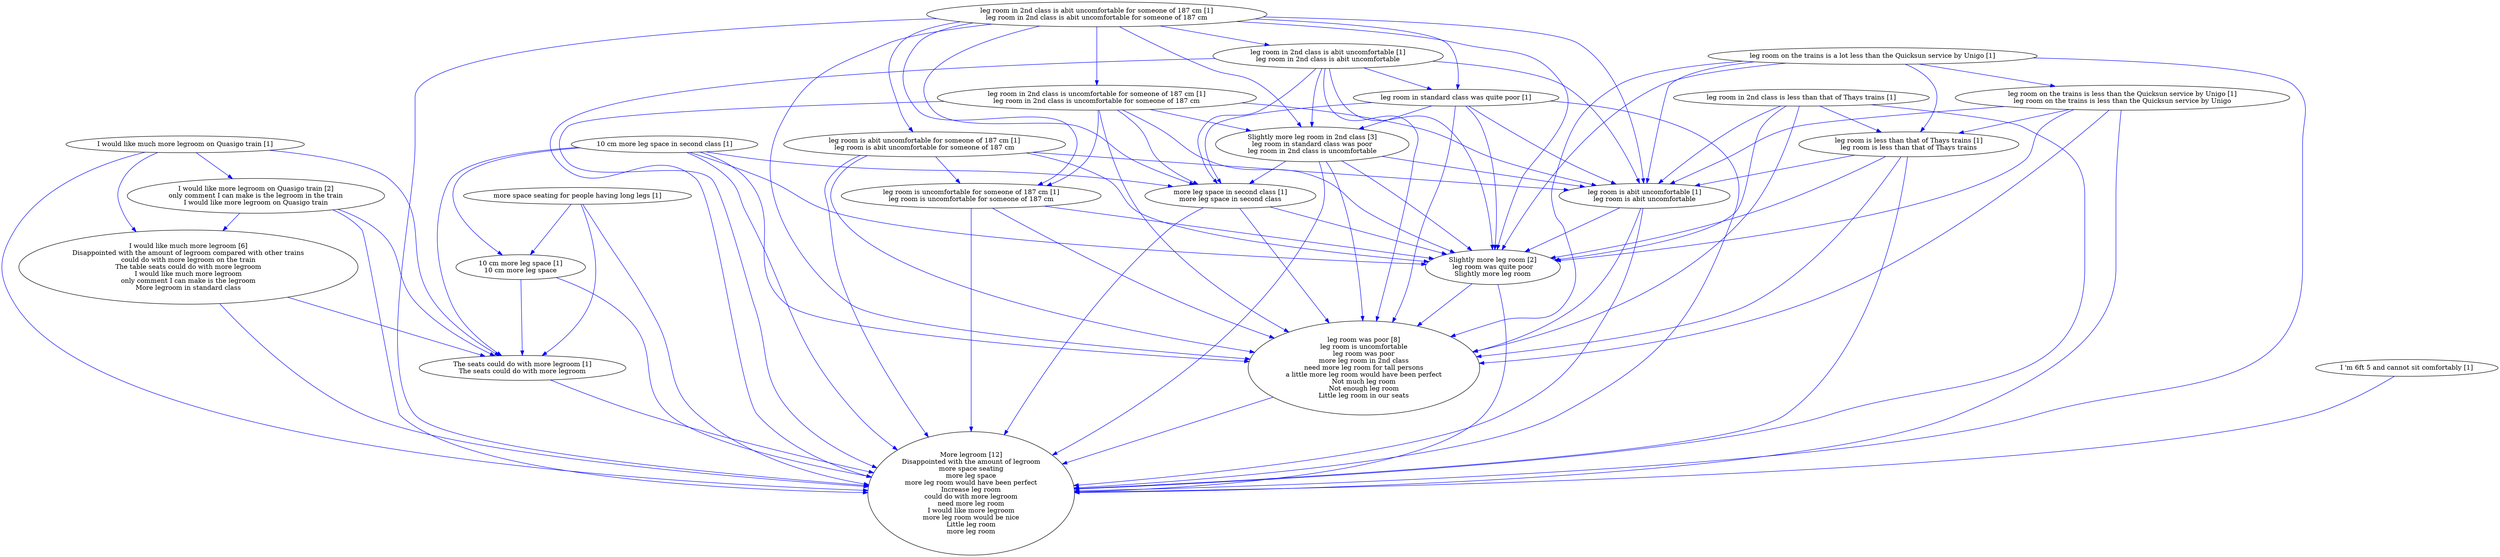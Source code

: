 digraph collapsedGraph {
"Slightly more leg room [2]\nleg room was quite poor\nSlightly more leg room""More legroom [12]\nDisappointed with the amount of legroom\nmore space seating\nmore leg space\nmore leg room would have been perfect\nIncrease leg room\ncould do with more legroom\nneed more leg room\nI would like more legroom\nmore leg room would be nice\nLittle leg room\nmore leg room""leg room was poor [8]\nleg room is uncomfortable\nleg room was poor\nmore leg room in 2nd class\nneed more leg room for tall persons\na little more leg room would have been perfect\nNot much leg room\nNot enough leg room\nLittle leg room in our seats""I would like much more legroom [6]\nDisappointed with the amount of legroom compared with other trains\ncould do with more legroom on the train\nThe table seats could do with more legroom\nI would like much more legroom\nonly comment I can make is the legroom\nMore legroom in standard class""Slightly more leg room in 2nd class [3]\nleg room in standard class was poor\nleg room in 2nd class is uncomfortable""I would like more legroom on Quasigo train [2]\nonly comment I can make is the legroom in the train\nI would like more legroom on Quasigo train""10 cm more leg space in second class [1]""more leg space in second class [1]\nmore leg space in second class""10 cm more leg space [1]\n10 cm more leg space""I 'm 6ft 5 and cannot sit comfortably [1]""I would like much more legroom on Quasigo train [1]""The seats could do with more legroom [1]\nThe seats could do with more legroom""leg room in 2nd class is abit uncomfortable for someone of 187 cm [1]\nleg room in 2nd class is abit uncomfortable for someone of 187 cm""leg room is abit uncomfortable for someone of 187 cm [1]\nleg room is abit uncomfortable for someone of 187 cm""leg room is abit uncomfortable [1]\nleg room is abit uncomfortable""leg room is uncomfortable for someone of 187 cm [1]\nleg room is uncomfortable for someone of 187 cm""leg room in 2nd class is abit uncomfortable [1]\nleg room in 2nd class is abit uncomfortable""leg room in 2nd class is uncomfortable for someone of 187 cm [1]\nleg room in 2nd class is uncomfortable for someone of 187 cm""leg room in 2nd class is less than that of Thays trains [1]""leg room is less than that of Thays trains [1]\nleg room is less than that of Thays trains""leg room in standard class was quite poor [1]""leg room on the trains is a lot less than the Quicksun service by Unigo [1]""leg room on the trains is less than the Quicksun service by Unigo [1]\nleg room on the trains is less than the Quicksun service by Unigo""more space seating for people having long legs [1]""leg room in 2nd class is abit uncomfortable [1]\nleg room in 2nd class is abit uncomfortable" -> "leg room was poor [8]\nleg room is uncomfortable\nleg room was poor\nmore leg room in 2nd class\nneed more leg room for tall persons\na little more leg room would have been perfect\nNot much leg room\nNot enough leg room\nLittle leg room in our seats" [color=blue]
"leg room in standard class was quite poor [1]" -> "Slightly more leg room [2]\nleg room was quite poor\nSlightly more leg room" [color=blue]
"Slightly more leg room in 2nd class [3]\nleg room in standard class was poor\nleg room in 2nd class is uncomfortable" -> "leg room was poor [8]\nleg room is uncomfortable\nleg room was poor\nmore leg room in 2nd class\nneed more leg room for tall persons\na little more leg room would have been perfect\nNot much leg room\nNot enough leg room\nLittle leg room in our seats" [color=blue]
"leg room in standard class was quite poor [1]" -> "leg room is abit uncomfortable [1]\nleg room is abit uncomfortable" [color=blue]
"leg room in standard class was quite poor [1]" -> "more leg space in second class [1]\nmore leg space in second class" [color=blue]
"leg room was poor [8]\nleg room is uncomfortable\nleg room was poor\nmore leg room in 2nd class\nneed more leg room for tall persons\na little more leg room would have been perfect\nNot much leg room\nNot enough leg room\nLittle leg room in our seats" -> "More legroom [12]\nDisappointed with the amount of legroom\nmore space seating\nmore leg space\nmore leg room would have been perfect\nIncrease leg room\ncould do with more legroom\nneed more leg room\nI would like more legroom\nmore leg room would be nice\nLittle leg room\nmore leg room" [color=blue]
"leg room on the trains is less than the Quicksun service by Unigo [1]\nleg room on the trains is less than the Quicksun service by Unigo" -> "leg room is abit uncomfortable [1]\nleg room is abit uncomfortable" [color=blue]
"leg room in 2nd class is abit uncomfortable for someone of 187 cm [1]\nleg room in 2nd class is abit uncomfortable for someone of 187 cm" -> "more leg space in second class [1]\nmore leg space in second class" [color=blue]
"more space seating for people having long legs [1]" -> "More legroom [12]\nDisappointed with the amount of legroom\nmore space seating\nmore leg space\nmore leg room would have been perfect\nIncrease leg room\ncould do with more legroom\nneed more leg room\nI would like more legroom\nmore leg room would be nice\nLittle leg room\nmore leg room" [color=blue]
"more leg space in second class [1]\nmore leg space in second class" -> "More legroom [12]\nDisappointed with the amount of legroom\nmore space seating\nmore leg space\nmore leg room would have been perfect\nIncrease leg room\ncould do with more legroom\nneed more leg room\nI would like more legroom\nmore leg room would be nice\nLittle leg room\nmore leg room" [color=blue]
"more leg space in second class [1]\nmore leg space in second class" -> "leg room was poor [8]\nleg room is uncomfortable\nleg room was poor\nmore leg room in 2nd class\nneed more leg room for tall persons\na little more leg room would have been perfect\nNot much leg room\nNot enough leg room\nLittle leg room in our seats" [color=blue]
"more space seating for people having long legs [1]" -> "10 cm more leg space [1]\n10 cm more leg space" [color=blue]
"10 cm more leg space in second class [1]" -> "The seats could do with more legroom [1]\nThe seats could do with more legroom" [color=blue]
"Slightly more leg room in 2nd class [3]\nleg room in standard class was poor\nleg room in 2nd class is uncomfortable" -> "More legroom [12]\nDisappointed with the amount of legroom\nmore space seating\nmore leg space\nmore leg room would have been perfect\nIncrease leg room\ncould do with more legroom\nneed more leg room\nI would like more legroom\nmore leg room would be nice\nLittle leg room\nmore leg room" [color=blue]
"leg room on the trains is a lot less than the Quicksun service by Unigo [1]" -> "leg room was poor [8]\nleg room is uncomfortable\nleg room was poor\nmore leg room in 2nd class\nneed more leg room for tall persons\na little more leg room would have been perfect\nNot much leg room\nNot enough leg room\nLittle leg room in our seats" [color=blue]
"leg room is less than that of Thays trains [1]\nleg room is less than that of Thays trains" -> "More legroom [12]\nDisappointed with the amount of legroom\nmore space seating\nmore leg space\nmore leg room would have been perfect\nIncrease leg room\ncould do with more legroom\nneed more leg room\nI would like more legroom\nmore leg room would be nice\nLittle leg room\nmore leg room" [color=blue]
"leg room is less than that of Thays trains [1]\nleg room is less than that of Thays trains" -> "leg room is abit uncomfortable [1]\nleg room is abit uncomfortable" [color=blue]
"leg room on the trains is a lot less than the Quicksun service by Unigo [1]" -> "More legroom [12]\nDisappointed with the amount of legroom\nmore space seating\nmore leg space\nmore leg room would have been perfect\nIncrease leg room\ncould do with more legroom\nneed more leg room\nI would like more legroom\nmore leg room would be nice\nLittle leg room\nmore leg room" [color=blue]
"10 cm more leg space [1]\n10 cm more leg space" -> "More legroom [12]\nDisappointed with the amount of legroom\nmore space seating\nmore leg space\nmore leg room would have been perfect\nIncrease leg room\ncould do with more legroom\nneed more leg room\nI would like more legroom\nmore leg room would be nice\nLittle leg room\nmore leg room" [color=blue]
"leg room on the trains is a lot less than the Quicksun service by Unigo [1]" -> "leg room is less than that of Thays trains [1]\nleg room is less than that of Thays trains" [color=blue]
"leg room on the trains is a lot less than the Quicksun service by Unigo [1]" -> "Slightly more leg room [2]\nleg room was quite poor\nSlightly more leg room" [color=blue]
"leg room in 2nd class is abit uncomfortable [1]\nleg room in 2nd class is abit uncomfortable" -> "more leg space in second class [1]\nmore leg space in second class" [color=blue]
"I would like much more legroom [6]\nDisappointed with the amount of legroom compared with other trains\ncould do with more legroom on the train\nThe table seats could do with more legroom\nI would like much more legroom\nonly comment I can make is the legroom\nMore legroom in standard class" -> "The seats could do with more legroom [1]\nThe seats could do with more legroom" [color=blue]
"leg room is uncomfortable for someone of 187 cm [1]\nleg room is uncomfortable for someone of 187 cm" -> "Slightly more leg room [2]\nleg room was quite poor\nSlightly more leg room" [color=blue]
"leg room in 2nd class is uncomfortable for someone of 187 cm [1]\nleg room in 2nd class is uncomfortable for someone of 187 cm" -> "leg room was poor [8]\nleg room is uncomfortable\nleg room was poor\nmore leg room in 2nd class\nneed more leg room for tall persons\na little more leg room would have been perfect\nNot much leg room\nNot enough leg room\nLittle leg room in our seats" [color=blue]
"leg room in 2nd class is uncomfortable for someone of 187 cm [1]\nleg room in 2nd class is uncomfortable for someone of 187 cm" -> "Slightly more leg room [2]\nleg room was quite poor\nSlightly more leg room" [color=blue]
"leg room in standard class was quite poor [1]" -> "More legroom [12]\nDisappointed with the amount of legroom\nmore space seating\nmore leg space\nmore leg room would have been perfect\nIncrease leg room\ncould do with more legroom\nneed more leg room\nI would like more legroom\nmore leg room would be nice\nLittle leg room\nmore leg room" [color=blue]
"leg room is uncomfortable for someone of 187 cm [1]\nleg room is uncomfortable for someone of 187 cm" -> "More legroom [12]\nDisappointed with the amount of legroom\nmore space seating\nmore leg space\nmore leg room would have been perfect\nIncrease leg room\ncould do with more legroom\nneed more leg room\nI would like more legroom\nmore leg room would be nice\nLittle leg room\nmore leg room" [color=blue]
"leg room is less than that of Thays trains [1]\nleg room is less than that of Thays trains" -> "leg room was poor [8]\nleg room is uncomfortable\nleg room was poor\nmore leg room in 2nd class\nneed more leg room for tall persons\na little more leg room would have been perfect\nNot much leg room\nNot enough leg room\nLittle leg room in our seats" [color=blue]
"leg room is uncomfortable for someone of 187 cm [1]\nleg room is uncomfortable for someone of 187 cm" -> "leg room was poor [8]\nleg room is uncomfortable\nleg room was poor\nmore leg room in 2nd class\nneed more leg room for tall persons\na little more leg room would have been perfect\nNot much leg room\nNot enough leg room\nLittle leg room in our seats" [color=blue]
"leg room is less than that of Thays trains [1]\nleg room is less than that of Thays trains" -> "Slightly more leg room [2]\nleg room was quite poor\nSlightly more leg room" [color=blue]
"leg room in standard class was quite poor [1]" -> "leg room was poor [8]\nleg room is uncomfortable\nleg room was poor\nmore leg room in 2nd class\nneed more leg room for tall persons\na little more leg room would have been perfect\nNot much leg room\nNot enough leg room\nLittle leg room in our seats" [color=blue]
"leg room in standard class was quite poor [1]" -> "Slightly more leg room in 2nd class [3]\nleg room in standard class was poor\nleg room in 2nd class is uncomfortable" [color=blue]
"I would like much more legroom [6]\nDisappointed with the amount of legroom compared with other trains\ncould do with more legroom on the train\nThe table seats could do with more legroom\nI would like much more legroom\nonly comment I can make is the legroom\nMore legroom in standard class" -> "More legroom [12]\nDisappointed with the amount of legroom\nmore space seating\nmore leg space\nmore leg room would have been perfect\nIncrease leg room\ncould do with more legroom\nneed more leg room\nI would like more legroom\nmore leg room would be nice\nLittle leg room\nmore leg room" [color=blue]
"leg room in 2nd class is uncomfortable for someone of 187 cm [1]\nleg room in 2nd class is uncomfortable for someone of 187 cm" -> "More legroom [12]\nDisappointed with the amount of legroom\nmore space seating\nmore leg space\nmore leg room would have been perfect\nIncrease leg room\ncould do with more legroom\nneed more leg room\nI would like more legroom\nmore leg room would be nice\nLittle leg room\nmore leg room" [color=blue]
"Slightly more leg room [2]\nleg room was quite poor\nSlightly more leg room" -> "More legroom [12]\nDisappointed with the amount of legroom\nmore space seating\nmore leg space\nmore leg room would have been perfect\nIncrease leg room\ncould do with more legroom\nneed more leg room\nI would like more legroom\nmore leg room would be nice\nLittle leg room\nmore leg room" [color=blue]
"10 cm more leg space in second class [1]" -> "More legroom [12]\nDisappointed with the amount of legroom\nmore space seating\nmore leg space\nmore leg room would have been perfect\nIncrease leg room\ncould do with more legroom\nneed more leg room\nI would like more legroom\nmore leg room would be nice\nLittle leg room\nmore leg room" [color=blue]
"leg room in 2nd class is less than that of Thays trains [1]" -> "leg room is abit uncomfortable [1]\nleg room is abit uncomfortable" [color=blue]
"leg room is abit uncomfortable for someone of 187 cm [1]\nleg room is abit uncomfortable for someone of 187 cm" -> "More legroom [12]\nDisappointed with the amount of legroom\nmore space seating\nmore leg space\nmore leg room would have been perfect\nIncrease leg room\ncould do with more legroom\nneed more leg room\nI would like more legroom\nmore leg room would be nice\nLittle leg room\nmore leg room" [color=blue]
"leg room is abit uncomfortable for someone of 187 cm [1]\nleg room is abit uncomfortable for someone of 187 cm" -> "Slightly more leg room [2]\nleg room was quite poor\nSlightly more leg room" [color=blue]
"leg room is abit uncomfortable for someone of 187 cm [1]\nleg room is abit uncomfortable for someone of 187 cm" -> "leg room was poor [8]\nleg room is uncomfortable\nleg room was poor\nmore leg room in 2nd class\nneed more leg room for tall persons\na little more leg room would have been perfect\nNot much leg room\nNot enough leg room\nLittle leg room in our seats" [color=blue]
"leg room on the trains is less than the Quicksun service by Unigo [1]\nleg room on the trains is less than the Quicksun service by Unigo" -> "leg room was poor [8]\nleg room is uncomfortable\nleg room was poor\nmore leg room in 2nd class\nneed more leg room for tall persons\na little more leg room would have been perfect\nNot much leg room\nNot enough leg room\nLittle leg room in our seats" [color=blue]
"leg room on the trains is less than the Quicksun service by Unigo [1]\nleg room on the trains is less than the Quicksun service by Unigo" -> "More legroom [12]\nDisappointed with the amount of legroom\nmore space seating\nmore leg space\nmore leg room would have been perfect\nIncrease leg room\ncould do with more legroom\nneed more leg room\nI would like more legroom\nmore leg room would be nice\nLittle leg room\nmore leg room" [color=blue]
"10 cm more leg space [1]\n10 cm more leg space" -> "The seats could do with more legroom [1]\nThe seats could do with more legroom" [color=blue]
"Slightly more leg room [2]\nleg room was quite poor\nSlightly more leg room" -> "leg room was poor [8]\nleg room is uncomfortable\nleg room was poor\nmore leg room in 2nd class\nneed more leg room for tall persons\na little more leg room would have been perfect\nNot much leg room\nNot enough leg room\nLittle leg room in our seats" [color=blue]
"leg room on the trains is less than the Quicksun service by Unigo [1]\nleg room on the trains is less than the Quicksun service by Unigo" -> "Slightly more leg room [2]\nleg room was quite poor\nSlightly more leg room" [color=blue]
"leg room on the trains is less than the Quicksun service by Unigo [1]\nleg room on the trains is less than the Quicksun service by Unigo" -> "leg room is less than that of Thays trains [1]\nleg room is less than that of Thays trains" [color=blue]
"leg room on the trains is a lot less than the Quicksun service by Unigo [1]" -> "leg room is abit uncomfortable [1]\nleg room is abit uncomfortable" [color=blue]
"I would like much more legroom on Quasigo train [1]" -> "I would like much more legroom [6]\nDisappointed with the amount of legroom compared with other trains\ncould do with more legroom on the train\nThe table seats could do with more legroom\nI would like much more legroom\nonly comment I can make is the legroom\nMore legroom in standard class" [color=blue]
"leg room in 2nd class is less than that of Thays trains [1]" -> "leg room was poor [8]\nleg room is uncomfortable\nleg room was poor\nmore leg room in 2nd class\nneed more leg room for tall persons\na little more leg room would have been perfect\nNot much leg room\nNot enough leg room\nLittle leg room in our seats" [color=blue]
"leg room in 2nd class is less than that of Thays trains [1]" -> "Slightly more leg room [2]\nleg room was quite poor\nSlightly more leg room" [color=blue]
"I 'm 6ft 5 and cannot sit comfortably [1]" -> "More legroom [12]\nDisappointed with the amount of legroom\nmore space seating\nmore leg space\nmore leg room would have been perfect\nIncrease leg room\ncould do with more legroom\nneed more leg room\nI would like more legroom\nmore leg room would be nice\nLittle leg room\nmore leg room" [color=blue]
"I would like much more legroom on Quasigo train [1]" -> "I would like more legroom on Quasigo train [2]\nonly comment I can make is the legroom in the train\nI would like more legroom on Quasigo train" [color=blue]
"leg room in 2nd class is less than that of Thays trains [1]" -> "More legroom [12]\nDisappointed with the amount of legroom\nmore space seating\nmore leg space\nmore leg room would have been perfect\nIncrease leg room\ncould do with more legroom\nneed more leg room\nI would like more legroom\nmore leg room would be nice\nLittle leg room\nmore leg room" [color=blue]
"I would like much more legroom on Quasigo train [1]" -> "More legroom [12]\nDisappointed with the amount of legroom\nmore space seating\nmore leg space\nmore leg room would have been perfect\nIncrease leg room\ncould do with more legroom\nneed more leg room\nI would like more legroom\nmore leg room would be nice\nLittle leg room\nmore leg room" [color=blue]
"The seats could do with more legroom [1]\nThe seats could do with more legroom" -> "More legroom [12]\nDisappointed with the amount of legroom\nmore space seating\nmore leg space\nmore leg room would have been perfect\nIncrease leg room\ncould do with more legroom\nneed more leg room\nI would like more legroom\nmore leg room would be nice\nLittle leg room\nmore leg room" [color=blue]
"I would like more legroom on Quasigo train [2]\nonly comment I can make is the legroom in the train\nI would like more legroom on Quasigo train" -> "The seats could do with more legroom [1]\nThe seats could do with more legroom" [color=blue]
"Slightly more leg room in 2nd class [3]\nleg room in standard class was poor\nleg room in 2nd class is uncomfortable" -> "more leg space in second class [1]\nmore leg space in second class" [color=blue]
"I would like much more legroom on Quasigo train [1]" -> "The seats could do with more legroom [1]\nThe seats could do with more legroom" [color=blue]
"leg room in 2nd class is abit uncomfortable [1]\nleg room in 2nd class is abit uncomfortable" -> "More legroom [12]\nDisappointed with the amount of legroom\nmore space seating\nmore leg space\nmore leg room would have been perfect\nIncrease leg room\ncould do with more legroom\nneed more leg room\nI would like more legroom\nmore leg room would be nice\nLittle leg room\nmore leg room" [color=blue]
"I would like more legroom on Quasigo train [2]\nonly comment I can make is the legroom in the train\nI would like more legroom on Quasigo train" -> "I would like much more legroom [6]\nDisappointed with the amount of legroom compared with other trains\ncould do with more legroom on the train\nThe table seats could do with more legroom\nI would like much more legroom\nonly comment I can make is the legroom\nMore legroom in standard class" [color=blue]
"leg room in 2nd class is abit uncomfortable [1]\nleg room in 2nd class is abit uncomfortable" -> "leg room in standard class was quite poor [1]" [color=blue]
"more space seating for people having long legs [1]" -> "The seats could do with more legroom [1]\nThe seats could do with more legroom" [color=blue]
"leg room in 2nd class is abit uncomfortable [1]\nleg room in 2nd class is abit uncomfortable" -> "Slightly more leg room [2]\nleg room was quite poor\nSlightly more leg room" [color=blue]
"leg room in 2nd class is abit uncomfortable [1]\nleg room in 2nd class is abit uncomfortable" -> "Slightly more leg room in 2nd class [3]\nleg room in standard class was poor\nleg room in 2nd class is uncomfortable" [color=blue]
"leg room is abit uncomfortable [1]\nleg room is abit uncomfortable" -> "Slightly more leg room [2]\nleg room was quite poor\nSlightly more leg room" [color=blue]
"leg room is abit uncomfortable [1]\nleg room is abit uncomfortable" -> "More legroom [12]\nDisappointed with the amount of legroom\nmore space seating\nmore leg space\nmore leg room would have been perfect\nIncrease leg room\ncould do with more legroom\nneed more leg room\nI would like more legroom\nmore leg room would be nice\nLittle leg room\nmore leg room" [color=blue]
"I would like more legroom on Quasigo train [2]\nonly comment I can make is the legroom in the train\nI would like more legroom on Quasigo train" -> "More legroom [12]\nDisappointed with the amount of legroom\nmore space seating\nmore leg space\nmore leg room would have been perfect\nIncrease leg room\ncould do with more legroom\nneed more leg room\nI would like more legroom\nmore leg room would be nice\nLittle leg room\nmore leg room" [color=blue]
"leg room is abit uncomfortable [1]\nleg room is abit uncomfortable" -> "leg room was poor [8]\nleg room is uncomfortable\nleg room was poor\nmore leg room in 2nd class\nneed more leg room for tall persons\na little more leg room would have been perfect\nNot much leg room\nNot enough leg room\nLittle leg room in our seats" [color=blue]
"leg room in 2nd class is abit uncomfortable for someone of 187 cm [1]\nleg room in 2nd class is abit uncomfortable for someone of 187 cm" -> "More legroom [12]\nDisappointed with the amount of legroom\nmore space seating\nmore leg space\nmore leg room would have been perfect\nIncrease leg room\ncould do with more legroom\nneed more leg room\nI would like more legroom\nmore leg room would be nice\nLittle leg room\nmore leg room" [color=blue]
"leg room in 2nd class is abit uncomfortable for someone of 187 cm [1]\nleg room in 2nd class is abit uncomfortable for someone of 187 cm" -> "leg room in standard class was quite poor [1]" [color=blue]
"leg room in 2nd class is abit uncomfortable for someone of 187 cm [1]\nleg room in 2nd class is abit uncomfortable for someone of 187 cm" -> "leg room was poor [8]\nleg room is uncomfortable\nleg room was poor\nmore leg room in 2nd class\nneed more leg room for tall persons\na little more leg room would have been perfect\nNot much leg room\nNot enough leg room\nLittle leg room in our seats" [color=blue]
"leg room in 2nd class is abit uncomfortable for someone of 187 cm [1]\nleg room in 2nd class is abit uncomfortable for someone of 187 cm" -> "Slightly more leg room [2]\nleg room was quite poor\nSlightly more leg room" [color=blue]
"leg room in 2nd class is abit uncomfortable for someone of 187 cm [1]\nleg room in 2nd class is abit uncomfortable for someone of 187 cm" -> "Slightly more leg room in 2nd class [3]\nleg room in standard class was poor\nleg room in 2nd class is uncomfortable" [color=blue]
"10 cm more leg space in second class [1]" -> "more leg space in second class [1]\nmore leg space in second class" [color=blue]
"10 cm more leg space in second class [1]" -> "10 cm more leg space [1]\n10 cm more leg space" [color=blue]
"leg room in 2nd class is abit uncomfortable for someone of 187 cm [1]\nleg room in 2nd class is abit uncomfortable for someone of 187 cm" -> "leg room is abit uncomfortable for someone of 187 cm [1]\nleg room is abit uncomfortable for someone of 187 cm" [color=blue]
"leg room is abit uncomfortable for someone of 187 cm [1]\nleg room is abit uncomfortable for someone of 187 cm" -> "leg room is abit uncomfortable [1]\nleg room is abit uncomfortable" [color=blue]
"leg room is abit uncomfortable for someone of 187 cm [1]\nleg room is abit uncomfortable for someone of 187 cm" -> "leg room is uncomfortable for someone of 187 cm [1]\nleg room is uncomfortable for someone of 187 cm" [color=blue]
"leg room in 2nd class is abit uncomfortable for someone of 187 cm [1]\nleg room in 2nd class is abit uncomfortable for someone of 187 cm" -> "leg room in 2nd class is abit uncomfortable [1]\nleg room in 2nd class is abit uncomfortable" [color=blue]
"leg room in 2nd class is abit uncomfortable [1]\nleg room in 2nd class is abit uncomfortable" -> "leg room is abit uncomfortable [1]\nleg room is abit uncomfortable" [color=blue]
"leg room in 2nd class is abit uncomfortable for someone of 187 cm [1]\nleg room in 2nd class is abit uncomfortable for someone of 187 cm" -> "leg room in 2nd class is uncomfortable for someone of 187 cm [1]\nleg room in 2nd class is uncomfortable for someone of 187 cm" [color=blue]
"leg room in 2nd class is uncomfortable for someone of 187 cm [1]\nleg room in 2nd class is uncomfortable for someone of 187 cm" -> "leg room is uncomfortable for someone of 187 cm [1]\nleg room is uncomfortable for someone of 187 cm" [color=blue]
"leg room in 2nd class is abit uncomfortable for someone of 187 cm [1]\nleg room in 2nd class is abit uncomfortable for someone of 187 cm" -> "leg room is uncomfortable for someone of 187 cm [1]\nleg room is uncomfortable for someone of 187 cm" [color=blue]
"leg room in 2nd class is abit uncomfortable for someone of 187 cm [1]\nleg room in 2nd class is abit uncomfortable for someone of 187 cm" -> "leg room is abit uncomfortable [1]\nleg room is abit uncomfortable" [color=blue]
"leg room in 2nd class is less than that of Thays trains [1]" -> "leg room is less than that of Thays trains [1]\nleg room is less than that of Thays trains" [color=blue]
"leg room on the trains is a lot less than the Quicksun service by Unigo [1]" -> "leg room on the trains is less than the Quicksun service by Unigo [1]\nleg room on the trains is less than the Quicksun service by Unigo" [color=blue]
"10 cm more leg space in second class [1]" -> "leg room was poor [8]\nleg room is uncomfortable\nleg room was poor\nmore leg room in 2nd class\nneed more leg room for tall persons\na little more leg room would have been perfect\nNot much leg room\nNot enough leg room\nLittle leg room in our seats" [color=blue]
"10 cm more leg space in second class [1]" -> "Slightly more leg room [2]\nleg room was quite poor\nSlightly more leg room" [color=blue]
"more leg space in second class [1]\nmore leg space in second class" -> "Slightly more leg room [2]\nleg room was quite poor\nSlightly more leg room" [color=blue]
"Slightly more leg room in 2nd class [3]\nleg room in standard class was poor\nleg room in 2nd class is uncomfortable" -> "leg room is abit uncomfortable [1]\nleg room is abit uncomfortable" [color=blue]
"leg room in 2nd class is uncomfortable for someone of 187 cm [1]\nleg room in 2nd class is uncomfortable for someone of 187 cm" -> "Slightly more leg room in 2nd class [3]\nleg room in standard class was poor\nleg room in 2nd class is uncomfortable" [color=blue]
"leg room in 2nd class is uncomfortable for someone of 187 cm [1]\nleg room in 2nd class is uncomfortable for someone of 187 cm" -> "leg room is abit uncomfortable [1]\nleg room is abit uncomfortable" [color=blue]
"leg room in 2nd class is uncomfortable for someone of 187 cm [1]\nleg room in 2nd class is uncomfortable for someone of 187 cm" -> "more leg space in second class [1]\nmore leg space in second class" [color=blue]
"Slightly more leg room in 2nd class [3]\nleg room in standard class was poor\nleg room in 2nd class is uncomfortable" -> "Slightly more leg room [2]\nleg room was quite poor\nSlightly more leg room" [color=blue]
}